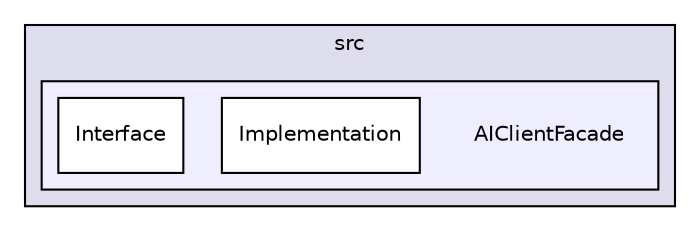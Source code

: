 digraph "D:/Work/Programmieren/Java/D-MARLA/Implementation/MARLA-Client/AIClientFacade/src/AIClientFacade" {
  compound=true
  node [ fontsize="10", fontname="Helvetica"];
  edge [ labelfontsize="10", labelfontname="Helvetica"];
  subgraph clusterdir_1c0d9d7955555a6532620de9ae1b9a6a {
    graph [ bgcolor="#ddddee", pencolor="black", label="src" fontname="Helvetica", fontsize="10", URL="dir_1c0d9d7955555a6532620de9ae1b9a6a.html"]
  subgraph clusterdir_174851a6e1718e3a77e010225ed9029c {
    graph [ bgcolor="#eeeeff", pencolor="black", label="" URL="dir_174851a6e1718e3a77e010225ed9029c.html"];
    dir_174851a6e1718e3a77e010225ed9029c [shape=plaintext label="AIClientFacade"];
    dir_0ac7401defc00482fe9d10e163076b03 [shape=box label="Implementation" color="black" fillcolor="white" style="filled" URL="dir_0ac7401defc00482fe9d10e163076b03.html"];
    dir_00e46de032e6c1b92041e6b35d448eae [shape=box label="Interface" color="black" fillcolor="white" style="filled" URL="dir_00e46de032e6c1b92041e6b35d448eae.html"];
  }
  }
}
